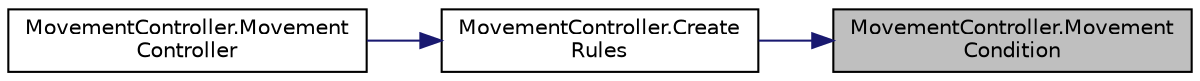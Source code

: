 digraph "MovementController.MovementCondition"
{
 // INTERACTIVE_SVG=YES
 // LATEX_PDF_SIZE
  edge [fontname="Helvetica",fontsize="10",labelfontname="Helvetica",labelfontsize="10"];
  node [fontname="Helvetica",fontsize="10",shape=record];
  rankdir="RL";
  Node1 [label="MovementController.Movement\lCondition",height=0.2,width=0.4,color="black", fillcolor="grey75", style="filled", fontcolor="black",tooltip=" "];
  Node1 -> Node2 [dir="back",color="midnightblue",fontsize="10",style="solid",fontname="Helvetica"];
  Node2 [label="MovementController.Create\lRules",height=0.2,width=0.4,color="black", fillcolor="white", style="filled",URL="$class_movement_controller.html#a5e8d4239b5b89b6a2e6217f489890017",tooltip=" "];
  Node2 -> Node3 [dir="back",color="midnightblue",fontsize="10",style="solid",fontname="Helvetica"];
  Node3 [label="MovementController.Movement\lController",height=0.2,width=0.4,color="black", fillcolor="white", style="filled",URL="$class_movement_controller.html#a745dbc9a161e1152b8b2f982134d75e5",tooltip=" "];
}

